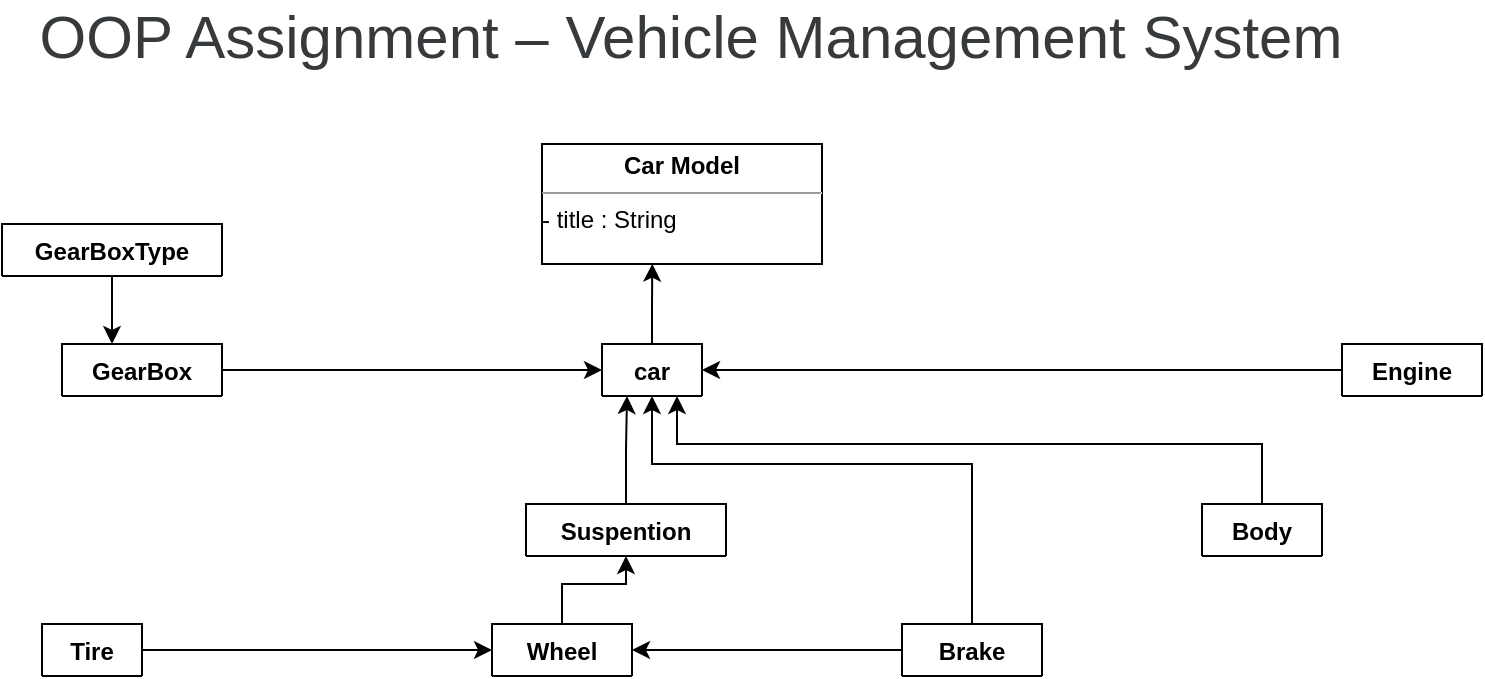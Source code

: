 <mxfile version="13.5.8" type="github"><diagram id="bkF3rJx9aQUq1Jas1Zl-" name="Page-1"><mxGraphModel dx="1038" dy="548" grid="1" gridSize="10" guides="1" tooltips="1" connect="1" arrows="1" fold="1" page="1" pageScale="1" pageWidth="827" pageHeight="1169" background="#ffffff" math="0" shadow="0"><root><mxCell id="0"/><mxCell id="1" parent="0"/><mxCell id="cEq_9N9YUxk8iIV53Lww-46" value="&lt;h2 style=&quot;box-sizing: border-box ; margin-top: 0px ; margin-bottom: 0.5rem ; font-family: , &amp;#34;blinkmacsystemfont&amp;#34; , &amp;#34;segoe ui&amp;#34; , &amp;#34;roboto&amp;#34; , &amp;#34;helvetica neue&amp;#34; , &amp;#34;arial&amp;#34; , sans-serif , &amp;#34;apple color emoji&amp;#34; , &amp;#34;segoe ui emoji&amp;#34; , &amp;#34;segoe ui symbol&amp;#34; ; font-weight: 300 ; line-height: 1.2 ; color: rgb(55 , 58 , 60) ; font-size: 1.875rem ; text-align: left ; background-color: rgb(255 , 255 , 255)&quot;&gt;OOP Assignment – Vehicle Management System&lt;/h2&gt;" style="text;strokeColor=none;fillColor=none;html=1;fontSize=24;fontStyle=1;verticalAlign=middle;align=center;" vertex="1" parent="1"><mxGeometry x="314" y="10" width="100" height="40" as="geometry"/></mxCell><mxCell id="cEq_9N9YUxk8iIV53Lww-56" value="&lt;p style=&quot;margin: 0px ; margin-top: 4px ; text-align: center&quot;&gt;&lt;span style=&quot;font-weight: 700&quot;&gt;Car Model&lt;/span&gt;&lt;br&gt;&lt;/p&gt;&lt;hr size=&quot;1&quot;&gt;&lt;div style=&quot;height: 2px&quot;&gt;&lt;span&gt;- title : String&lt;/span&gt;&lt;/div&gt;" style="verticalAlign=top;align=left;overflow=fill;fontSize=12;fontFamily=Helvetica;html=1;" vertex="1" parent="1"><mxGeometry x="290" y="80" width="140" height="60" as="geometry"/></mxCell><mxCell id="cEq_9N9YUxk8iIV53Lww-87" style="edgeStyle=orthogonalEdgeStyle;rounded=0;orthogonalLoop=1;jettySize=auto;html=1;entryX=0.394;entryY=0.997;entryDx=0;entryDy=0;entryPerimeter=0;" edge="1" parent="1" source="cEq_9N9YUxk8iIV53Lww-74" target="cEq_9N9YUxk8iIV53Lww-56"><mxGeometry relative="1" as="geometry"/></mxCell><mxCell id="cEq_9N9YUxk8iIV53Lww-74" value="car" style="swimlane;fontStyle=1;align=center;verticalAlign=top;childLayout=stackLayout;horizontal=1;startSize=26;horizontalStack=0;resizeParent=1;resizeParentMax=0;resizeLast=0;collapsible=1;marginBottom=0;" vertex="1" collapsed="1" parent="1"><mxGeometry x="320" y="180" width="50" height="26" as="geometry"><mxRectangle x="320" y="180" width="160" height="180" as="alternateBounds"/></mxGeometry></mxCell><mxCell id="cEq_9N9YUxk8iIV53Lww-75" value="-  registrationNum&#10;- year : int&#10;- licenseNumber : String" style="text;strokeColor=none;fillColor=none;align=left;verticalAlign=top;spacingLeft=4;spacingRight=4;overflow=hidden;rotatable=0;points=[[0,0.5],[1,0.5]];portConstraint=eastwest;" vertex="1" parent="cEq_9N9YUxk8iIV53Lww-74"><mxGeometry y="26" width="50" height="64" as="geometry"/></mxCell><mxCell id="cEq_9N9YUxk8iIV53Lww-76" value="" style="line;strokeWidth=1;fillColor=none;align=left;verticalAlign=middle;spacingTop=-1;spacingLeft=3;spacingRight=3;rotatable=0;labelPosition=right;points=[];portConstraint=eastwest;" vertex="1" parent="cEq_9N9YUxk8iIV53Lww-74"><mxGeometry y="90" width="50" height="8" as="geometry"/></mxCell><mxCell id="cEq_9N9YUxk8iIV53Lww-77" value="+ moveBackward()&#10;+ moveForward()&#10;+ Stop()&#10;+ TurnLeft()&#10;+ TurnRight()" style="text;strokeColor=none;fillColor=none;align=left;verticalAlign=top;spacingLeft=4;spacingRight=4;overflow=hidden;rotatable=0;points=[[0,0.5],[1,0.5]];portConstraint=eastwest;" vertex="1" parent="cEq_9N9YUxk8iIV53Lww-74"><mxGeometry y="98" width="50" height="82" as="geometry"/></mxCell><mxCell id="cEq_9N9YUxk8iIV53Lww-112" style="edgeStyle=orthogonalEdgeStyle;rounded=0;orthogonalLoop=1;jettySize=auto;html=1;entryX=0.25;entryY=1;entryDx=0;entryDy=0;" edge="1" parent="1" source="cEq_9N9YUxk8iIV53Lww-69" target="cEq_9N9YUxk8iIV53Lww-74"><mxGeometry relative="1" as="geometry"/></mxCell><mxCell id="cEq_9N9YUxk8iIV53Lww-69" value="Suspention" style="swimlane;fontStyle=1;align=center;verticalAlign=top;childLayout=stackLayout;horizontal=1;startSize=26;horizontalStack=0;resizeParent=1;resizeParentMax=0;resizeLast=0;collapsible=1;marginBottom=0;" vertex="1" collapsed="1" parent="1"><mxGeometry x="282" y="260" width="100" height="26" as="geometry"><mxRectangle x="320" y="381" width="160" height="60" as="alternateBounds"/></mxGeometry></mxCell><mxCell id="cEq_9N9YUxk8iIV53Lww-70" value="- springRate : float" style="text;strokeColor=none;fillColor=none;align=left;verticalAlign=top;spacingLeft=4;spacingRight=4;overflow=hidden;rotatable=0;points=[[0,0.5],[1,0.5]];portConstraint=eastwest;" vertex="1" parent="cEq_9N9YUxk8iIV53Lww-69"><mxGeometry y="26" width="100" height="26" as="geometry"/></mxCell><mxCell id="cEq_9N9YUxk8iIV53Lww-71" value="" style="line;strokeWidth=1;fillColor=none;align=left;verticalAlign=middle;spacingTop=-1;spacingLeft=3;spacingRight=3;rotatable=0;labelPosition=right;points=[];portConstraint=eastwest;" vertex="1" parent="cEq_9N9YUxk8iIV53Lww-69"><mxGeometry y="52" width="100" height="8" as="geometry"/></mxCell><mxCell id="cEq_9N9YUxk8iIV53Lww-86" style="edgeStyle=orthogonalEdgeStyle;rounded=0;orthogonalLoop=1;jettySize=auto;html=1;entryX=0;entryY=0.5;entryDx=0;entryDy=0;" edge="1" parent="1" source="cEq_9N9YUxk8iIV53Lww-59" target="cEq_9N9YUxk8iIV53Lww-74"><mxGeometry relative="1" as="geometry"/></mxCell><mxCell id="cEq_9N9YUxk8iIV53Lww-85" style="edgeStyle=orthogonalEdgeStyle;rounded=0;orthogonalLoop=1;jettySize=auto;html=1;entryX=1;entryY=0.5;entryDx=0;entryDy=0;" edge="1" parent="1" source="cEq_9N9YUxk8iIV53Lww-64" target="cEq_9N9YUxk8iIV53Lww-74"><mxGeometry relative="1" as="geometry"/></mxCell><mxCell id="cEq_9N9YUxk8iIV53Lww-64" value="Engine" style="swimlane;fontStyle=1;align=center;verticalAlign=top;childLayout=stackLayout;horizontal=1;startSize=26;horizontalStack=0;resizeParent=1;resizeParentMax=0;resizeLast=0;collapsible=1;marginBottom=0;" vertex="1" collapsed="1" parent="1"><mxGeometry x="690" y="180" width="70" height="26" as="geometry"><mxRectangle x="550" y="217" width="160" height="130" as="alternateBounds"/></mxGeometry></mxCell><mxCell id="cEq_9N9YUxk8iIV53Lww-65" value="- capacity : float&#10;- numberOfCylinders : int" style="text;strokeColor=none;fillColor=none;align=left;verticalAlign=top;spacingLeft=4;spacingRight=4;overflow=hidden;rotatable=0;points=[[0,0.5],[1,0.5]];portConstraint=eastwest;" vertex="1" parent="cEq_9N9YUxk8iIV53Lww-64"><mxGeometry y="26" width="70" height="44" as="geometry"/></mxCell><mxCell id="cEq_9N9YUxk8iIV53Lww-66" value="" style="line;strokeWidth=1;fillColor=none;align=left;verticalAlign=middle;spacingTop=-1;spacingLeft=3;spacingRight=3;rotatable=0;labelPosition=right;points=[];portConstraint=eastwest;" vertex="1" parent="cEq_9N9YUxk8iIV53Lww-64"><mxGeometry y="70" width="70" height="8" as="geometry"/></mxCell><mxCell id="cEq_9N9YUxk8iIV53Lww-67" value="+ start()&#10;+ brake()&#10;+ accelerate()" style="text;strokeColor=none;fillColor=none;align=left;verticalAlign=top;spacingLeft=4;spacingRight=4;overflow=hidden;rotatable=0;points=[[0,0.5],[1,0.5]];portConstraint=eastwest;" vertex="1" parent="cEq_9N9YUxk8iIV53Lww-64"><mxGeometry y="78" width="70" height="52" as="geometry"/></mxCell><mxCell id="cEq_9N9YUxk8iIV53Lww-59" value="GearBox" style="swimlane;fontStyle=1;align=center;verticalAlign=top;childLayout=stackLayout;horizontal=1;startSize=26;horizontalStack=0;resizeParent=1;resizeParentMax=0;resizeLast=0;collapsible=1;marginBottom=0;" vertex="1" collapsed="1" parent="1"><mxGeometry x="50" y="180" width="80" height="26" as="geometry"><mxRectangle x="50" y="180" width="160" height="120" as="alternateBounds"/></mxGeometry></mxCell><mxCell id="cEq_9N9YUxk8iIV53Lww-60" value="- gearRatio : float[]&#10;- currentGear : int" style="text;strokeColor=none;fillColor=none;align=left;verticalAlign=top;spacingLeft=4;spacingRight=4;overflow=hidden;rotatable=0;points=[[0,0.5],[1,0.5]];portConstraint=eastwest;" vertex="1" parent="cEq_9N9YUxk8iIV53Lww-59"><mxGeometry y="26" width="80" height="44" as="geometry"/></mxCell><mxCell id="cEq_9N9YUxk8iIV53Lww-61" value="" style="line;strokeWidth=1;fillColor=none;align=left;verticalAlign=middle;spacingTop=-1;spacingLeft=3;spacingRight=3;rotatable=0;labelPosition=right;points=[];portConstraint=eastwest;" vertex="1" parent="cEq_9N9YUxk8iIV53Lww-59"><mxGeometry y="70" width="80" height="8" as="geometry"/></mxCell><mxCell id="cEq_9N9YUxk8iIV53Lww-62" value="+ shiftUp()&#10;+ shiftDown()" style="text;strokeColor=none;fillColor=none;align=left;verticalAlign=top;spacingLeft=4;spacingRight=4;overflow=hidden;rotatable=0;points=[[0,0.5],[1,0.5]];portConstraint=eastwest;" vertex="1" parent="cEq_9N9YUxk8iIV53Lww-59"><mxGeometry y="78" width="80" height="42" as="geometry"/></mxCell><mxCell id="cEq_9N9YUxk8iIV53Lww-92" style="edgeStyle=orthogonalEdgeStyle;rounded=0;orthogonalLoop=1;jettySize=auto;html=1;entryX=0.5;entryY=1;entryDx=0;entryDy=0;" edge="1" parent="1" source="cEq_9N9YUxk8iIV53Lww-88" target="cEq_9N9YUxk8iIV53Lww-69"><mxGeometry relative="1" as="geometry"/></mxCell><mxCell id="cEq_9N9YUxk8iIV53Lww-88" value="Wheel" style="swimlane;fontStyle=1;align=center;verticalAlign=top;childLayout=stackLayout;horizontal=1;startSize=26;horizontalStack=0;resizeParent=1;resizeParentMax=0;resizeLast=0;collapsible=1;marginBottom=0;" vertex="1" collapsed="1" parent="1"><mxGeometry x="265" y="320" width="70" height="26" as="geometry"><mxRectangle x="265" y="320" width="160" height="60" as="alternateBounds"/></mxGeometry></mxCell><mxCell id="cEq_9N9YUxk8iIV53Lww-89" value="- diameter : float" style="text;strokeColor=none;fillColor=none;align=left;verticalAlign=top;spacingLeft=4;spacingRight=4;overflow=hidden;rotatable=0;points=[[0,0.5],[1,0.5]];portConstraint=eastwest;" vertex="1" parent="cEq_9N9YUxk8iIV53Lww-88"><mxGeometry y="26" width="70" height="26" as="geometry"/></mxCell><mxCell id="cEq_9N9YUxk8iIV53Lww-90" value="" style="line;strokeWidth=1;fillColor=none;align=left;verticalAlign=middle;spacingTop=-1;spacingLeft=3;spacingRight=3;rotatable=0;labelPosition=right;points=[];portConstraint=eastwest;" vertex="1" parent="cEq_9N9YUxk8iIV53Lww-88"><mxGeometry y="52" width="70" height="8" as="geometry"/></mxCell><mxCell id="cEq_9N9YUxk8iIV53Lww-97" style="edgeStyle=orthogonalEdgeStyle;rounded=0;orthogonalLoop=1;jettySize=auto;html=1;entryX=0;entryY=0.5;entryDx=0;entryDy=0;" edge="1" parent="1" source="cEq_9N9YUxk8iIV53Lww-93" target="cEq_9N9YUxk8iIV53Lww-88"><mxGeometry relative="1" as="geometry"/></mxCell><mxCell id="cEq_9N9YUxk8iIV53Lww-93" value="Tire" style="swimlane;fontStyle=1;align=center;verticalAlign=top;childLayout=stackLayout;horizontal=1;startSize=26;horizontalStack=0;resizeParent=1;resizeParentMax=0;resizeLast=0;collapsible=1;marginBottom=0;" vertex="1" collapsed="1" parent="1"><mxGeometry x="40" y="320" width="50" height="26" as="geometry"><mxRectangle x="40" y="310" width="160" height="86" as="alternateBounds"/></mxGeometry></mxCell><mxCell id="cEq_9N9YUxk8iIV53Lww-94" value="- width : float" style="text;strokeColor=none;fillColor=none;align=left;verticalAlign=top;spacingLeft=4;spacingRight=4;overflow=hidden;rotatable=0;points=[[0,0.5],[1,0.5]];portConstraint=eastwest;" vertex="1" parent="cEq_9N9YUxk8iIV53Lww-93"><mxGeometry y="26" width="50" height="26" as="geometry"/></mxCell><mxCell id="cEq_9N9YUxk8iIV53Lww-95" value="" style="line;strokeWidth=1;fillColor=none;align=left;verticalAlign=middle;spacingTop=-1;spacingLeft=3;spacingRight=3;rotatable=0;labelPosition=right;points=[];portConstraint=eastwest;" vertex="1" parent="cEq_9N9YUxk8iIV53Lww-93"><mxGeometry y="52" width="50" height="8" as="geometry"/></mxCell><mxCell id="cEq_9N9YUxk8iIV53Lww-96" value="- airPressure : float" style="text;strokeColor=none;fillColor=none;align=left;verticalAlign=top;spacingLeft=4;spacingRight=4;overflow=hidden;rotatable=0;points=[[0,0.5],[1,0.5]];portConstraint=eastwest;" vertex="1" parent="cEq_9N9YUxk8iIV53Lww-93"><mxGeometry y="60" width="50" height="26" as="geometry"/></mxCell><mxCell id="cEq_9N9YUxk8iIV53Lww-103" style="edgeStyle=orthogonalEdgeStyle;rounded=0;orthogonalLoop=1;jettySize=auto;html=1;entryX=1;entryY=0.5;entryDx=0;entryDy=0;" edge="1" parent="1" source="cEq_9N9YUxk8iIV53Lww-99" target="cEq_9N9YUxk8iIV53Lww-88"><mxGeometry relative="1" as="geometry"/></mxCell><mxCell id="cEq_9N9YUxk8iIV53Lww-111" style="edgeStyle=orthogonalEdgeStyle;rounded=0;orthogonalLoop=1;jettySize=auto;html=1;entryX=0.5;entryY=1;entryDx=0;entryDy=0;" edge="1" parent="1" source="cEq_9N9YUxk8iIV53Lww-99" target="cEq_9N9YUxk8iIV53Lww-74"><mxGeometry relative="1" as="geometry"><Array as="points"><mxPoint x="505" y="240"/><mxPoint x="345" y="240"/></Array></mxGeometry></mxCell><mxCell id="cEq_9N9YUxk8iIV53Lww-99" value="Brake" style="swimlane;fontStyle=1;align=center;verticalAlign=top;childLayout=stackLayout;horizontal=1;startSize=26;horizontalStack=0;resizeParent=1;resizeParentMax=0;resizeLast=0;collapsible=1;marginBottom=0;" vertex="1" collapsed="1" parent="1"><mxGeometry x="470" y="320" width="70" height="26" as="geometry"><mxRectangle x="430" y="290" width="160" height="86" as="alternateBounds"/></mxGeometry></mxCell><mxCell id="cEq_9N9YUxk8iIV53Lww-100" value="- type : String" style="text;strokeColor=none;fillColor=none;align=left;verticalAlign=top;spacingLeft=4;spacingRight=4;overflow=hidden;rotatable=0;points=[[0,0.5],[1,0.5]];portConstraint=eastwest;" vertex="1" parent="cEq_9N9YUxk8iIV53Lww-99"><mxGeometry y="26" width="70" height="26" as="geometry"/></mxCell><mxCell id="cEq_9N9YUxk8iIV53Lww-101" value="" style="line;strokeWidth=1;fillColor=none;align=left;verticalAlign=middle;spacingTop=-1;spacingLeft=3;spacingRight=3;rotatable=0;labelPosition=right;points=[];portConstraint=eastwest;" vertex="1" parent="cEq_9N9YUxk8iIV53Lww-99"><mxGeometry y="52" width="70" height="8" as="geometry"/></mxCell><mxCell id="cEq_9N9YUxk8iIV53Lww-102" value="+ apply() " style="text;strokeColor=none;fillColor=none;align=left;verticalAlign=top;spacingLeft=4;spacingRight=4;overflow=hidden;rotatable=0;points=[[0,0.5],[1,0.5]];portConstraint=eastwest;" vertex="1" parent="cEq_9N9YUxk8iIV53Lww-99"><mxGeometry y="60" width="70" height="26" as="geometry"/></mxCell><mxCell id="cEq_9N9YUxk8iIV53Lww-110" style="edgeStyle=orthogonalEdgeStyle;rounded=0;orthogonalLoop=1;jettySize=auto;html=1;entryX=0.75;entryY=1;entryDx=0;entryDy=0;" edge="1" parent="1" source="cEq_9N9YUxk8iIV53Lww-106" target="cEq_9N9YUxk8iIV53Lww-74"><mxGeometry relative="1" as="geometry"><Array as="points"><mxPoint x="650" y="230"/><mxPoint x="358" y="230"/></Array></mxGeometry></mxCell><mxCell id="cEq_9N9YUxk8iIV53Lww-106" value="Body" style="swimlane;fontStyle=1;align=center;verticalAlign=top;childLayout=stackLayout;horizontal=1;startSize=26;horizontalStack=0;resizeParent=1;resizeParentMax=0;resizeLast=0;collapsible=1;marginBottom=0;" vertex="1" collapsed="1" parent="1"><mxGeometry x="620" y="260" width="60" height="26" as="geometry"><mxRectangle x="620" y="260" width="160" height="60" as="alternateBounds"/></mxGeometry></mxCell><mxCell id="cEq_9N9YUxk8iIV53Lww-107" value="- numberOfDoors : int" style="text;strokeColor=none;fillColor=none;align=left;verticalAlign=top;spacingLeft=4;spacingRight=4;overflow=hidden;rotatable=0;points=[[0,0.5],[1,0.5]];portConstraint=eastwest;" vertex="1" parent="cEq_9N9YUxk8iIV53Lww-106"><mxGeometry y="26" width="60" height="26" as="geometry"/></mxCell><mxCell id="cEq_9N9YUxk8iIV53Lww-108" value="" style="line;strokeWidth=1;fillColor=none;align=left;verticalAlign=middle;spacingTop=-1;spacingLeft=3;spacingRight=3;rotatable=0;labelPosition=right;points=[];portConstraint=eastwest;" vertex="1" parent="cEq_9N9YUxk8iIV53Lww-106"><mxGeometry y="52" width="60" height="8" as="geometry"/></mxCell><mxCell id="cEq_9N9YUxk8iIV53Lww-121" style="edgeStyle=orthogonalEdgeStyle;rounded=0;orthogonalLoop=1;jettySize=auto;html=1;" edge="1" parent="1" source="cEq_9N9YUxk8iIV53Lww-117"><mxGeometry relative="1" as="geometry"><mxPoint x="75" y="180" as="targetPoint"/></mxGeometry></mxCell><mxCell id="cEq_9N9YUxk8iIV53Lww-117" value="GearBoxType" style="swimlane;fontStyle=1;align=center;verticalAlign=top;childLayout=stackLayout;horizontal=1;startSize=26;horizontalStack=0;resizeParent=1;resizeParentMax=0;resizeLast=0;collapsible=1;marginBottom=0;" vertex="1" collapsed="1" parent="1"><mxGeometry x="20" y="120" width="110" height="26" as="geometry"><mxRectangle x="20" y="71" width="160" height="78" as="alternateBounds"/></mxGeometry></mxCell><mxCell id="cEq_9N9YUxk8iIV53Lww-118" value="- name : String&#10;- remarks : String" style="text;strokeColor=none;fillColor=none;align=left;verticalAlign=top;spacingLeft=4;spacingRight=4;overflow=hidden;rotatable=0;points=[[0,0.5],[1,0.5]];portConstraint=eastwest;" vertex="1" parent="cEq_9N9YUxk8iIV53Lww-117"><mxGeometry y="26" width="110" height="44" as="geometry"/></mxCell><mxCell id="cEq_9N9YUxk8iIV53Lww-119" value="" style="line;strokeWidth=1;fillColor=none;align=left;verticalAlign=middle;spacingTop=-1;spacingLeft=3;spacingRight=3;rotatable=0;labelPosition=right;points=[];portConstraint=eastwest;" vertex="1" parent="cEq_9N9YUxk8iIV53Lww-117"><mxGeometry y="70" width="110" height="8" as="geometry"/></mxCell></root></mxGraphModel></diagram></mxfile>